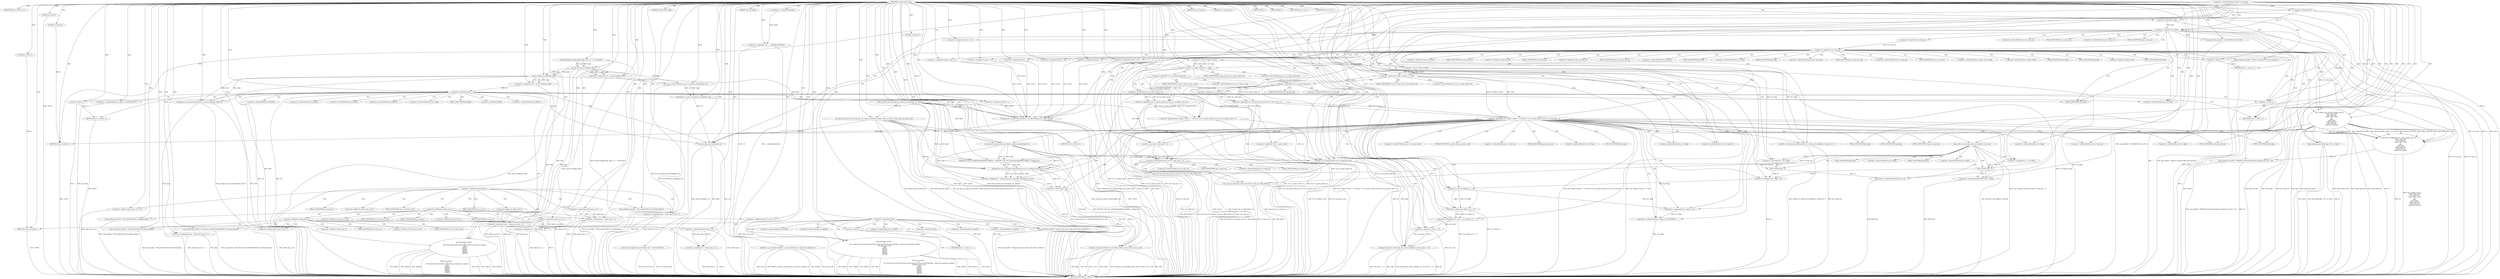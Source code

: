 digraph hostapd_notif_assoc {  
"1000112" [label = "(METHOD,hostapd_notif_assoc)" ]
"1000611" [label = "(METHOD_RETURN,int __cdecl)" ]
"1000113" [label = "(PARAM,hostapd_data *hapd)" ]
"1000114" [label = "(PARAM,const u8 *addr)" ]
"1000115" [label = "(PARAM,const u8 *req_ies)" ]
"1000116" [label = "(PARAM,size_t req_ies_len)" ]
"1000117" [label = "(PARAM,int reassoc)" ]
"1000130" [label = "(<operator>.assignment,v19 = __readfsqword(0x28u))" ]
"1000132" [label = "(__readfsqword,__readfsqword(0x28u))" ]
"1000135" [label = "(<operator>.logicalNot,!addr)" ]
"1000138" [label = "(wpa_printf,wpa_printf(2, \"hostapd_notif_assoc: Skip event with no address\"))" ]
"1000141" [label = "(RETURN,return -1;,return -1;)" ]
"1000142" [label = "(<operator>.minus,-1)" ]
"1000145" [label = "(wpa_printf,wpa_printf(\n      2,\n      \"%s: Invalid SA=%02x:%02x:%02x:%02x:%02x:%02x in received indication - ignore this indication silently\",\n      \"hostapd_notif_assoc\",\n      *addr,\n      addr[1],\n      addr[2],\n      addr[3],\n      addr[4],\n      addr[5]))" ]
"1000166" [label = "(RETURN,return 0;,return 0;)" ]
"1000167" [label = "(LITERAL,0,return 0;)" ]
"1000168" [label = "(hostapd_logger,hostapd_logger(hapd, addr, 1u, 2, \"associated\"))" ]
"1000174" [label = "(ieee802_11_parse_elems,ieee802_11_parse_elems(req_ies, req_ies_len, &elems, 0))" ]
"1000185" [label = "(<operator>.assignment,ie = elems.wps_ie - 2)" ]
"1000187" [label = "(<operator>.subtraction,elems.wps_ie - 2)" ]
"1000192" [label = "(<operator>.assignment,ielen = elems.wps_ie_len + 2)" ]
"1000194" [label = "(<operator>.addition,elems.wps_ie_len + 2)" ]
"1000199" [label = "(wpa_printf,wpa_printf(2, \"STA included WPS IE in (Re)AssocReq\"))" ]
"1000208" [label = "(<operator>.assignment,ie = elems.rsn_ie - 2)" ]
"1000210" [label = "(<operator>.subtraction,elems.rsn_ie - 2)" ]
"1000215" [label = "(<operator>.assignment,ielen = elems.rsn_ie_len + 2)" ]
"1000217" [label = "(<operator>.addition,elems.rsn_ie_len + 2)" ]
"1000222" [label = "(wpa_printf,wpa_printf(2, \"STA included RSN IE in (Re)AssocReq\"))" ]
"1000231" [label = "(<operator>.assignment,ie = elems.wpa_ie - 2)" ]
"1000233" [label = "(<operator>.subtraction,elems.wpa_ie - 2)" ]
"1000238" [label = "(<operator>.assignment,ielen = elems.wpa_ie_len + 2)" ]
"1000240" [label = "(<operator>.addition,elems.wpa_ie_len + 2)" ]
"1000245" [label = "(wpa_printf,wpa_printf(2, \"STA included WPA IE in (Re)AssocReq\"))" ]
"1000250" [label = "(IDENTIFIER,L,)" ]
"1000251" [label = "(IDENTIFIER,L,)" ]
"1000252" [label = "(wpa_printf,wpa_printf(2, \"STA did not include WPS/RSN/WPA IE in (Re)AssocReq\"))" ]
"1000255" [label = "(<operator>.assignment,sta = ap_get_sta(hapd, addr))" ]
"1000257" [label = "(ap_get_sta,ap_get_sta(hapd, addr))" ]
"1000261" [label = "(IDENTIFIER,sta,if ( sta ))" ]
"1000263" [label = "(ap_sta_no_session_timeout,ap_sta_no_session_timeout(hapd, sta))" ]
"1000266" [label = "(accounting_sta_stop,accounting_sta_stop(hapd, sta))" ]
"1000269" [label = "(<operator>.assignment,sta->timeout_next = STA_NULLFUNC)" ]
"1000276" [label = "(<operator>.assignment,sta = ap_sta_add(hapd, addr))" ]
"1000278" [label = "(ap_sta_add,ap_sta_add(hapd, addr))" ]
"1000282" [label = "(<operator>.logicalNot,!sta)" ]
"1000285" [label = "(hostapd_drv_sta_disassoc,hostapd_drv_sta_disassoc(hapd, addr, 5))" ]
"1000289" [label = "(RETURN,return -1;,return -1;)" ]
"1000290" [label = "(<operator>.minus,-1)" ]
"1000292" [label = "(<operators>.assignmentAnd,sta->flags &= 0xFFFECFFF)" ]
"1000298" [label = "(wpa_printf,wpa_printf(\n      3,\n      \"STA %02x:%02x:%02x:%02x:%02x:%02x not allowed to connect\",\n      *addr,\n      addr[1],\n      addr[2],\n      addr[3],\n      addr[4],\n      addr[5]))" ]
"1000318" [label = "(<operator>.assignment,reason = 1)" ]
"1000322" [label = "(hostapd_drv_sta_disassoc,hostapd_drv_sta_disassoc(hapd, sta->addr, reason))" ]
"1000328" [label = "(ap_free_sta,ap_free_sta(hapd, sta))" ]
"1000331" [label = "(RETURN,return -1;,return -1;)" ]
"1000332" [label = "(<operator>.minus,-1)" ]
"1000334" [label = "(mbo_ap_check_sta_assoc,mbo_ap_check_sta_assoc(hapd, sta, &elems))" ]
"1000339" [label = "(ap_copy_sta_supp_op_classes,ap_copy_sta_supp_op_classes(sta, elems.supp_op_classes, elems.supp_op_classes_len))" ]
"1000355" [label = "(<operator>.logicalOr,!ie || !ielen)" ]
"1000356" [label = "(<operator>.logicalNot,!ie)" ]
"1000358" [label = "(<operator>.logicalNot,!ielen)" ]
"1000361" [label = "(wpa_printf,wpa_printf(2, \"No WPA/RSN IE from STA\"))" ]
"1000364" [label = "(<operator>.assignment,reason = 13)" ]
"1000369" [label = "(<operator>.logicalNot,!sta->wpa_sm)" ]
"1000374" [label = "(<operator>.logicalNot,!sta->wpa_sm)" ]
"1000379" [label = "(wpa_printf,wpa_printf(5, \"Failed to initialize WPA state machine\"))" ]
"1000382" [label = "(RETURN,return -1;,return -1;)" ]
"1000383" [label = "(<operator>.minus,-1)" ]
"1000385" [label = "(<operator>.assignment,res = wpa_validate_wpa_ie(\n            hapd->wpa_auth,\n            sta->wpa_sm,\n            hapd->iface->freq,\n            ie,\n            ielen,\n            elems.mdie,\n            elems.mdie_len,\n            elems.owe_dh,\n            elems.owe_dh_len))" ]
"1000387" [label = "(wpa_validate_wpa_ie,wpa_validate_wpa_ie(\n            hapd->wpa_auth,\n            sta->wpa_sm,\n            hapd->iface->freq,\n            ie,\n            ielen,\n            elems.mdie,\n            elems.mdie_len,\n            elems.owe_dh,\n            elems.owe_dh_len))" ]
"1000414" [label = "(IDENTIFIER,res,if ( res ))" ]
"1000416" [label = "(wpa_printf,wpa_printf(2, \"WPA/RSN information element rejected? (res %u)\", res))" ]
"1000420" [label = "(wpa_hexdump,wpa_hexdump(2, \"IE\", ie, ielen))" ]
"1000426" [label = "(IDENTIFIER,res,switch ( res ))" ]
"1000429" [label = "(<operator>.assignment,reason = 18)" ]
"1000434" [label = "(<operator>.assignment,reason = 19)" ]
"1000439" [label = "(<operator>.assignment,reason = 20)" ]
"1000444" [label = "(<operator>.assignment,reason = 13)" ]
"1000449" [label = "(<operator>.assignment,reason = 24)" ]
"1000454" [label = "(<operator>.assignment,reason = 13)" ]
"1000460" [label = "(<operator>.logicalAnd,(sta->flags & 0x402) == 1026 && !sta->sa_query_timed_out && sta->sa_query_count > 0)" ]
"1000461" [label = "(<operator>.equals,(sta->flags & 0x402) == 1026)" ]
"1000462" [label = "(<operator>.and,sta->flags & 0x402)" ]
"1000468" [label = "(<operator>.logicalAnd,!sta->sa_query_timed_out && sta->sa_query_count > 0)" ]
"1000469" [label = "(<operator>.logicalNot,!sta->sa_query_timed_out)" ]
"1000473" [label = "(<operator>.greaterThan,sta->sa_query_count > 0)" ]
"1000478" [label = "(ap_check_sa_query_timeout,ap_check_sa_query_timeout(hapd, sta))" ]
"1000482" [label = "(<operator>.logicalAnd,(sta->flags & 0x402) == 1026 && !sta->sa_query_timed_out && sta->auth_alg != 2)" ]
"1000483" [label = "(<operator>.equals,(sta->flags & 0x402) == 1026)" ]
"1000484" [label = "(<operator>.and,sta->flags & 0x402)" ]
"1000490" [label = "(<operator>.logicalAnd,!sta->sa_query_timed_out && sta->auth_alg != 2)" ]
"1000491" [label = "(<operator>.logicalNot,!sta->sa_query_timed_out)" ]
"1000495" [label = "(<operator>.notEquals,sta->auth_alg != 2)" ]
"1000502" [label = "(<operator>.logicalNot,!sta->sa_query_count)" ]
"1000506" [label = "(ZNSaISt13_Rb_tree_nodeISt4pairIKjlEEEC2ERKS4__0,ZNSaISt13_Rb_tree_nodeISt4pairIKjlEEEC2ERKS4__0(hapd, sta))" ]
"1000509" [label = "(<operator>.assignment,p = hostapd_eid_assoc_comeback_time(hapd, sta, buf))" ]
"1000511" [label = "(hostapd_eid_assoc_comeback_time,hostapd_eid_assoc_comeback_time(hapd, sta, buf))" ]
"1000515" [label = "(hostapd_sta_assoc,hostapd_sta_assoc(hapd, addr, reassoc, 0x1Eu, buf, p - buf))" ]
"1000521" [label = "(<operator>.subtraction,p - buf)" ]
"1000524" [label = "(RETURN,return 0;,return 0;)" ]
"1000525" [label = "(LITERAL,0,return 0;)" ]
"1000527" [label = "(wpa_auth_uses_mfp,wpa_auth_uses_mfp(sta->wpa_sm))" ]
"1000532" [label = "(<operator>.assignment,v6 = sta->flags)" ]
"1000537" [label = "(<operators>.assignmentOr,BYTE1(v6) |= 4u)" ]
"1000538" [label = "(BYTE1,BYTE1(v6))" ]
"1000543" [label = "(<operator>.assignment,v6 = sta->flags)" ]
"1000548" [label = "(<operators>.assignmentAnd,BYTE1(v6) &= 0xFBu)" ]
"1000549" [label = "(BYTE1,BYTE1(v6))" ]
"1000552" [label = "(<operator>.assignment,sta->flags = v6)" ]
"1000557" [label = "(<operator>.assignment,new_assoc = (sta->flags & 2) == 0)" ]
"1000559" [label = "(<operator>.equals,(sta->flags & 2) == 0)" ]
"1000560" [label = "(<operator>.and,sta->flags & 2)" ]
"1000566" [label = "(<operators>.assignmentOr,sta->flags |= 3u)" ]
"1000571" [label = "(<operators>.assignmentAnd,sta->flags &= 0xFFF7FFFF)" ]
"1000576" [label = "(hostapd_set_sta_flags,hostapd_set_sta_flags(hapd, sta))" ]
"1000580" [label = "(<operator>.logicalAnd,reassoc && sta->auth_alg == 2)" ]
"1000582" [label = "(<operator>.equals,sta->auth_alg == 2)" ]
"1000587" [label = "(wpa_auth_sm_event,wpa_auth_sm_event(sta->wpa_sm, WPA_ASSOC_FT))" ]
"1000593" [label = "(wpa_auth_sm_event,wpa_auth_sm_event(sta->wpa_sm, WPA_ASSOC))" ]
"1000598" [label = "(hostapd_new_assoc_sta,hostapd_new_assoc_sta(hapd, sta, new_assoc == 0))" ]
"1000601" [label = "(<operator>.equals,new_assoc == 0)" ]
"1000604" [label = "(ieee802_1x_notify_port_enabled,ieee802_1x_notify_port_enabled(sta->eapol_sm, 1))" ]
"1000609" [label = "(RETURN,return 0;,return 0;)" ]
"1000610" [label = "(LITERAL,0,return 0;)" ]
"1000149" [label = "(<operator>.indirection,*addr)" ]
"1000151" [label = "(<operator>.indirectIndexAccess,addr[1])" ]
"1000154" [label = "(<operator>.indirectIndexAccess,addr[2])" ]
"1000157" [label = "(<operator>.indirectIndexAccess,addr[3])" ]
"1000160" [label = "(<operator>.indirectIndexAccess,addr[4])" ]
"1000163" [label = "(<operator>.indirectIndexAccess,addr[5])" ]
"1000181" [label = "(<operator>.fieldAccess,elems.wps_ie)" ]
"1000188" [label = "(<operator>.fieldAccess,elems.wps_ie)" ]
"1000190" [label = "(FIELD_IDENTIFIER,wps_ie,wps_ie)" ]
"1000195" [label = "(<operator>.fieldAccess,elems.wps_ie_len)" ]
"1000197" [label = "(FIELD_IDENTIFIER,wps_ie_len,wps_ie_len)" ]
"1000204" [label = "(<operator>.fieldAccess,elems.rsn_ie)" ]
"1000206" [label = "(FIELD_IDENTIFIER,rsn_ie,rsn_ie)" ]
"1000211" [label = "(<operator>.fieldAccess,elems.rsn_ie)" ]
"1000213" [label = "(FIELD_IDENTIFIER,rsn_ie,rsn_ie)" ]
"1000218" [label = "(<operator>.fieldAccess,elems.rsn_ie_len)" ]
"1000220" [label = "(FIELD_IDENTIFIER,rsn_ie_len,rsn_ie_len)" ]
"1000227" [label = "(<operator>.fieldAccess,elems.wpa_ie)" ]
"1000229" [label = "(FIELD_IDENTIFIER,wpa_ie,wpa_ie)" ]
"1000234" [label = "(<operator>.fieldAccess,elems.wpa_ie)" ]
"1000236" [label = "(FIELD_IDENTIFIER,wpa_ie,wpa_ie)" ]
"1000241" [label = "(<operator>.fieldAccess,elems.wpa_ie_len)" ]
"1000243" [label = "(FIELD_IDENTIFIER,wpa_ie_len,wpa_ie_len)" ]
"1000293" [label = "(<operator>.indirectFieldAccess,sta->flags)" ]
"1000295" [label = "(FIELD_IDENTIFIER,flags,flags)" ]
"1000301" [label = "(<operator>.indirection,*addr)" ]
"1000303" [label = "(<operator>.indirectIndexAccess,addr[1])" ]
"1000306" [label = "(<operator>.indirectIndexAccess,addr[2])" ]
"1000309" [label = "(<operator>.indirectIndexAccess,addr[3])" ]
"1000312" [label = "(<operator>.indirectIndexAccess,addr[4])" ]
"1000315" [label = "(<operator>.indirectIndexAccess,addr[5])" ]
"1000324" [label = "(<operator>.indirectFieldAccess,sta->addr)" ]
"1000326" [label = "(FIELD_IDENTIFIER,addr,addr)" ]
"1000348" [label = "(<operator>.indirectFieldAccess,hapd->conf->wpa)" ]
"1000370" [label = "(<operator>.indirectFieldAccess,sta->wpa_sm)" ]
"1000372" [label = "(FIELD_IDENTIFIER,wpa_sm,wpa_sm)" ]
"1000375" [label = "(<operator>.indirectFieldAccess,sta->wpa_sm)" ]
"1000377" [label = "(FIELD_IDENTIFIER,wpa_sm,wpa_sm)" ]
"1000388" [label = "(<operator>.indirectFieldAccess,hapd->wpa_auth)" ]
"1000390" [label = "(FIELD_IDENTIFIER,wpa_auth,wpa_auth)" ]
"1000391" [label = "(<operator>.indirectFieldAccess,sta->wpa_sm)" ]
"1000393" [label = "(FIELD_IDENTIFIER,wpa_sm,wpa_sm)" ]
"1000394" [label = "(<operator>.indirectFieldAccess,hapd->iface->freq)" ]
"1000395" [label = "(<operator>.indirectFieldAccess,hapd->iface)" ]
"1000397" [label = "(FIELD_IDENTIFIER,iface,iface)" ]
"1000398" [label = "(FIELD_IDENTIFIER,freq,freq)" ]
"1000401" [label = "(<operator>.fieldAccess,elems.mdie)" ]
"1000403" [label = "(FIELD_IDENTIFIER,mdie,mdie)" ]
"1000404" [label = "(<operator>.fieldAccess,elems.mdie_len)" ]
"1000406" [label = "(FIELD_IDENTIFIER,mdie_len,mdie_len)" ]
"1000407" [label = "(<operator>.fieldAccess,elems.owe_dh)" ]
"1000409" [label = "(FIELD_IDENTIFIER,owe_dh,owe_dh)" ]
"1000410" [label = "(<operator>.fieldAccess,elems.owe_dh_len)" ]
"1000412" [label = "(FIELD_IDENTIFIER,owe_dh_len,owe_dh_len)" ]
"1000463" [label = "(<operator>.indirectFieldAccess,sta->flags)" ]
"1000465" [label = "(FIELD_IDENTIFIER,flags,flags)" ]
"1000470" [label = "(<operator>.indirectFieldAccess,sta->sa_query_timed_out)" ]
"1000472" [label = "(FIELD_IDENTIFIER,sa_query_timed_out,sa_query_timed_out)" ]
"1000474" [label = "(<operator>.indirectFieldAccess,sta->sa_query_count)" ]
"1000476" [label = "(FIELD_IDENTIFIER,sa_query_count,sa_query_count)" ]
"1000485" [label = "(<operator>.indirectFieldAccess,sta->flags)" ]
"1000487" [label = "(FIELD_IDENTIFIER,flags,flags)" ]
"1000492" [label = "(<operator>.indirectFieldAccess,sta->sa_query_timed_out)" ]
"1000494" [label = "(FIELD_IDENTIFIER,sa_query_timed_out,sa_query_timed_out)" ]
"1000496" [label = "(<operator>.indirectFieldAccess,sta->auth_alg)" ]
"1000498" [label = "(FIELD_IDENTIFIER,auth_alg,auth_alg)" ]
"1000503" [label = "(<operator>.indirectFieldAccess,sta->sa_query_count)" ]
"1000505" [label = "(FIELD_IDENTIFIER,sa_query_count,sa_query_count)" ]
"1000528" [label = "(<operator>.indirectFieldAccess,sta->wpa_sm)" ]
"1000530" [label = "(FIELD_IDENTIFIER,wpa_sm,wpa_sm)" ]
"1000534" [label = "(<operator>.indirectFieldAccess,sta->flags)" ]
"1000536" [label = "(FIELD_IDENTIFIER,flags,flags)" ]
"1000545" [label = "(<operator>.indirectFieldAccess,sta->flags)" ]
"1000547" [label = "(FIELD_IDENTIFIER,flags,flags)" ]
"1000553" [label = "(<operator>.indirectFieldAccess,sta->flags)" ]
"1000555" [label = "(FIELD_IDENTIFIER,flags,flags)" ]
"1000561" [label = "(<operator>.indirectFieldAccess,sta->flags)" ]
"1000563" [label = "(FIELD_IDENTIFIER,flags,flags)" ]
"1000567" [label = "(<operator>.indirectFieldAccess,sta->flags)" ]
"1000569" [label = "(FIELD_IDENTIFIER,flags,flags)" ]
"1000572" [label = "(<operator>.indirectFieldAccess,sta->flags)" ]
"1000574" [label = "(FIELD_IDENTIFIER,flags,flags)" ]
"1000583" [label = "(<operator>.indirectFieldAccess,sta->auth_alg)" ]
"1000585" [label = "(FIELD_IDENTIFIER,auth_alg,auth_alg)" ]
"1000588" [label = "(<operator>.indirectFieldAccess,sta->wpa_sm)" ]
"1000590" [label = "(FIELD_IDENTIFIER,wpa_sm,wpa_sm)" ]
"1000594" [label = "(<operator>.indirectFieldAccess,sta->wpa_sm)" ]
"1000596" [label = "(FIELD_IDENTIFIER,wpa_sm,wpa_sm)" ]
"1000605" [label = "(<operator>.indirectFieldAccess,sta->eapol_sm)" ]
"1000607" [label = "(FIELD_IDENTIFIER,eapol_sm,eapol_sm)" ]
  "1000382" -> "1000611"  [ label = "DDG: <RET>"] 
  "1000141" -> "1000611"  [ label = "DDG: <RET>"] 
  "1000166" -> "1000611"  [ label = "DDG: <RET>"] 
  "1000609" -> "1000611"  [ label = "DDG: <RET>"] 
  "1000331" -> "1000611"  [ label = "DDG: <RET>"] 
  "1000524" -> "1000611"  [ label = "DDG: <RET>"] 
  "1000289" -> "1000611"  [ label = "DDG: <RET>"] 
  "1000527" -> "1000611"  [ label = "DDG: wpa_auth_uses_mfp(sta->wpa_sm)"] 
  "1000548" -> "1000611"  [ label = "DDG: BYTE1(v6)"] 
  "1000322" -> "1000611"  [ label = "DDG: reason"] 
  "1000135" -> "1000611"  [ label = "DDG: addr"] 
  "1000416" -> "1000611"  [ label = "DDG: wpa_printf(2, \"WPA/RSN information element rejected? (res %u)\", res)"] 
  "1000217" -> "1000611"  [ label = "DDG: elems.rsn_ie_len"] 
  "1000468" -> "1000611"  [ label = "DDG: !sta->sa_query_timed_out"] 
  "1000192" -> "1000611"  [ label = "DDG: elems.wps_ie_len + 2"] 
  "1000580" -> "1000611"  [ label = "DDG: sta->auth_alg == 2"] 
  "1000490" -> "1000611"  [ label = "DDG: sta->auth_alg != 2"] 
  "1000515" -> "1000611"  [ label = "DDG: reassoc"] 
  "1000387" -> "1000611"  [ label = "DDG: hapd->iface->freq"] 
  "1000580" -> "1000611"  [ label = "DDG: reassoc"] 
  "1000598" -> "1000611"  [ label = "DDG: sta"] 
  "1000420" -> "1000611"  [ label = "DDG: ielen"] 
  "1000374" -> "1000611"  [ label = "DDG: !sta->wpa_sm"] 
  "1000502" -> "1000611"  [ label = "DDG: !sta->sa_query_count"] 
  "1000387" -> "1000611"  [ label = "DDG: elems.owe_dh"] 
  "1000334" -> "1000611"  [ label = "DDG: hapd"] 
  "1000322" -> "1000611"  [ label = "DDG: hostapd_drv_sta_disassoc(hapd, sta->addr, reason)"] 
  "1000199" -> "1000611"  [ label = "DDG: wpa_printf(2, \"STA included WPS IE in (Re)AssocReq\")"] 
  "1000145" -> "1000611"  [ label = "DDG: addr[5]"] 
  "1000117" -> "1000611"  [ label = "DDG: reassoc"] 
  "1000495" -> "1000611"  [ label = "DDG: sta->auth_alg"] 
  "1000478" -> "1000611"  [ label = "DDG: ap_check_sa_query_timeout(hapd, sta)"] 
  "1000238" -> "1000611"  [ label = "DDG: ielen"] 
  "1000420" -> "1000611"  [ label = "DDG: wpa_hexdump(2, \"IE\", ie, ielen)"] 
  "1000339" -> "1000611"  [ label = "DDG: elems.supp_op_classes_len"] 
  "1000328" -> "1000611"  [ label = "DDG: sta"] 
  "1000257" -> "1000611"  [ label = "DDG: addr"] 
  "1000515" -> "1000611"  [ label = "DDG: hostapd_sta_assoc(hapd, addr, reassoc, 0x1Eu, buf, p - buf)"] 
  "1000174" -> "1000611"  [ label = "DDG: ieee802_11_parse_elems(req_ies, req_ies_len, &elems, 0)"] 
  "1000601" -> "1000611"  [ label = "DDG: new_assoc"] 
  "1000460" -> "1000611"  [ label = "DDG: !sta->sa_query_timed_out && sta->sa_query_count > 0"] 
  "1000231" -> "1000611"  [ label = "DDG: elems.wpa_ie - 2"] 
  "1000334" -> "1000611"  [ label = "DDG: &elems"] 
  "1000515" -> "1000611"  [ label = "DDG: addr"] 
  "1000537" -> "1000611"  [ label = "DDG: BYTE1(v6)"] 
  "1000142" -> "1000611"  [ label = "DDG: -1"] 
  "1000593" -> "1000611"  [ label = "DDG: sta->wpa_sm"] 
  "1000557" -> "1000611"  [ label = "DDG: (sta->flags & 2) == 0"] 
  "1000604" -> "1000611"  [ label = "DDG: sta->eapol_sm"] 
  "1000145" -> "1000611"  [ label = "DDG: addr[3]"] 
  "1000215" -> "1000611"  [ label = "DDG: elems.rsn_ie_len + 2"] 
  "1000334" -> "1000611"  [ label = "DDG: mbo_ap_check_sta_assoc(hapd, sta, &elems)"] 
  "1000210" -> "1000611"  [ label = "DDG: elems.rsn_ie"] 
  "1000387" -> "1000611"  [ label = "DDG: elems.mdie"] 
  "1000290" -> "1000611"  [ label = "DDG: -1"] 
  "1000482" -> "1000611"  [ label = "DDG: (sta->flags & 0x402) == 1026 && !sta->sa_query_timed_out && sta->auth_alg != 2"] 
  "1000593" -> "1000611"  [ label = "DDG: WPA_ASSOC"] 
  "1000233" -> "1000611"  [ label = "DDG: elems.wpa_ie"] 
  "1000482" -> "1000611"  [ label = "DDG: (sta->flags & 0x402) == 1026"] 
  "1000282" -> "1000611"  [ label = "DDG: sta"] 
  "1000355" -> "1000611"  [ label = "DDG: !ie || !ielen"] 
  "1000298" -> "1000611"  [ label = "DDG: wpa_printf(\n      3,\n      \"STA %02x:%02x:%02x:%02x:%02x:%02x not allowed to connect\",\n      *addr,\n      addr[1],\n      addr[2],\n      addr[3],\n      addr[4],\n      addr[5])"] 
  "1000355" -> "1000611"  [ label = "DDG: !ie"] 
  "1000298" -> "1000611"  [ label = "DDG: *addr"] 
  "1000387" -> "1000611"  [ label = "DDG: sta->wpa_sm"] 
  "1000269" -> "1000611"  [ label = "DDG: sta->timeout_next"] 
  "1000266" -> "1000611"  [ label = "DDG: accounting_sta_stop(hapd, sta)"] 
  "1000387" -> "1000611"  [ label = "DDG: ielen"] 
  "1000587" -> "1000611"  [ label = "DDG: sta->wpa_sm"] 
  "1000240" -> "1000611"  [ label = "DDG: elems.wpa_ie_len"] 
  "1000339" -> "1000611"  [ label = "DDG: elems.supp_op_classes"] 
  "1000511" -> "1000611"  [ label = "DDG: sta"] 
  "1000385" -> "1000611"  [ label = "DDG: wpa_validate_wpa_ie(\n            hapd->wpa_auth,\n            sta->wpa_sm,\n            hapd->iface->freq,\n            ie,\n            ielen,\n            elems.mdie,\n            elems.mdie_len,\n            elems.owe_dh,\n            elems.owe_dh_len)"] 
  "1000145" -> "1000611"  [ label = "DDG: *addr"] 
  "1000576" -> "1000611"  [ label = "DDG: hostapd_set_sta_flags(hapd, sta)"] 
  "1000282" -> "1000611"  [ label = "DDG: !sta"] 
  "1000416" -> "1000611"  [ label = "DDG: res"] 
  "1000521" -> "1000611"  [ label = "DDG: p"] 
  "1000506" -> "1000611"  [ label = "DDG: ZNSaISt13_Rb_tree_nodeISt4pairIKjlEEEC2ERKS4__0(hapd, sta)"] 
  "1000387" -> "1000611"  [ label = "DDG: elems.owe_dh_len"] 
  "1000263" -> "1000611"  [ label = "DDG: ap_sta_no_session_timeout(hapd, sta)"] 
  "1000587" -> "1000611"  [ label = "DDG: WPA_ASSOC_FT"] 
  "1000598" -> "1000611"  [ label = "DDG: new_assoc == 0"] 
  "1000138" -> "1000611"  [ label = "DDG: wpa_printf(2, \"hostapd_notif_assoc: Skip event with no address\")"] 
  "1000292" -> "1000611"  [ label = "DDG: sta->flags"] 
  "1000482" -> "1000611"  [ label = "DDG: !sta->sa_query_timed_out && sta->auth_alg != 2"] 
  "1000231" -> "1000611"  [ label = "DDG: ie"] 
  "1000469" -> "1000611"  [ label = "DDG: sta->sa_query_timed_out"] 
  "1000361" -> "1000611"  [ label = "DDG: wpa_printf(2, \"No WPA/RSN IE from STA\")"] 
  "1000358" -> "1000611"  [ label = "DDG: ielen"] 
  "1000222" -> "1000611"  [ label = "DDG: wpa_printf(2, \"STA included RSN IE in (Re)AssocReq\")"] 
  "1000515" -> "1000611"  [ label = "DDG: hapd"] 
  "1000582" -> "1000611"  [ label = "DDG: sta->auth_alg"] 
  "1000192" -> "1000611"  [ label = "DDG: ielen"] 
  "1000130" -> "1000611"  [ label = "DDG: v19"] 
  "1000379" -> "1000611"  [ label = "DDG: wpa_printf(5, \"Failed to initialize WPA state machine\")"] 
  "1000252" -> "1000611"  [ label = "DDG: wpa_printf(2, \"STA did not include WPS/RSN/WPA IE in (Re)AssocReq\")"] 
  "1000491" -> "1000611"  [ label = "DDG: sta->sa_query_timed_out"] 
  "1000285" -> "1000611"  [ label = "DDG: hapd"] 
  "1000298" -> "1000611"  [ label = "DDG: addr[1]"] 
  "1000593" -> "1000611"  [ label = "DDG: wpa_auth_sm_event(sta->wpa_sm, WPA_ASSOC)"] 
  "1000598" -> "1000611"  [ label = "DDG: hapd"] 
  "1000285" -> "1000611"  [ label = "DDG: addr"] 
  "1000515" -> "1000611"  [ label = "DDG: buf"] 
  "1000559" -> "1000611"  [ label = "DDG: sta->flags & 2"] 
  "1000502" -> "1000611"  [ label = "DDG: sta->sa_query_count"] 
  "1000332" -> "1000611"  [ label = "DDG: -1"] 
  "1000255" -> "1000611"  [ label = "DDG: ap_get_sta(hapd, addr)"] 
  "1000468" -> "1000611"  [ label = "DDG: sta->sa_query_count > 0"] 
  "1000208" -> "1000611"  [ label = "DDG: ie"] 
  "1000587" -> "1000611"  [ label = "DDG: wpa_auth_sm_event(sta->wpa_sm, WPA_ASSOC_FT)"] 
  "1000187" -> "1000611"  [ label = "DDG: elems.wps_ie"] 
  "1000298" -> "1000611"  [ label = "DDG: addr[5]"] 
  "1000387" -> "1000611"  [ label = "DDG: hapd->wpa_auth"] 
  "1000135" -> "1000611"  [ label = "DDG: !addr"] 
  "1000387" -> "1000611"  [ label = "DDG: elems.mdie_len"] 
  "1000490" -> "1000611"  [ label = "DDG: !sta->sa_query_timed_out"] 
  "1000420" -> "1000611"  [ label = "DDG: ie"] 
  "1000278" -> "1000611"  [ label = "DDG: addr"] 
  "1000298" -> "1000611"  [ label = "DDG: addr[2]"] 
  "1000328" -> "1000611"  [ label = "DDG: ap_free_sta(hapd, sta)"] 
  "1000185" -> "1000611"  [ label = "DDG: elems.wps_ie - 2"] 
  "1000328" -> "1000611"  [ label = "DDG: hapd"] 
  "1000269" -> "1000611"  [ label = "DDG: STA_NULLFUNC"] 
  "1000174" -> "1000611"  [ label = "DDG: &elems"] 
  "1000174" -> "1000611"  [ label = "DDG: req_ies_len"] 
  "1000483" -> "1000611"  [ label = "DDG: sta->flags & 0x402"] 
  "1000339" -> "1000611"  [ label = "DDG: ap_copy_sta_supp_op_classes(sta, elems.supp_op_classes, elems.supp_op_classes_len)"] 
  "1000374" -> "1000611"  [ label = "DDG: sta->wpa_sm"] 
  "1000276" -> "1000611"  [ label = "DDG: ap_sta_add(hapd, addr)"] 
  "1000145" -> "1000611"  [ label = "DDG: wpa_printf(\n      2,\n      \"%s: Invalid SA=%02x:%02x:%02x:%02x:%02x:%02x in received indication - ignore this indication silently\",\n      \"hostapd_notif_assoc\",\n      *addr,\n      addr[1],\n      addr[2],\n      addr[3],\n      addr[4],\n      addr[5])"] 
  "1000383" -> "1000611"  [ label = "DDG: -1"] 
  "1000356" -> "1000611"  [ label = "DDG: ie"] 
  "1000208" -> "1000611"  [ label = "DDG: elems.rsn_ie - 2"] 
  "1000598" -> "1000611"  [ label = "DDG: hostapd_new_assoc_sta(hapd, sta, new_assoc == 0)"] 
  "1000215" -> "1000611"  [ label = "DDG: ielen"] 
  "1000509" -> "1000611"  [ label = "DDG: hostapd_eid_assoc_comeback_time(hapd, sta, buf)"] 
  "1000387" -> "1000611"  [ label = "DDG: ie"] 
  "1000145" -> "1000611"  [ label = "DDG: addr[4]"] 
  "1000604" -> "1000611"  [ label = "DDG: ieee802_1x_notify_port_enabled(sta->eapol_sm, 1)"] 
  "1000339" -> "1000611"  [ label = "DDG: sta"] 
  "1000580" -> "1000611"  [ label = "DDG: reassoc && sta->auth_alg == 2"] 
  "1000298" -> "1000611"  [ label = "DDG: addr[3]"] 
  "1000515" -> "1000611"  [ label = "DDG: p - buf"] 
  "1000194" -> "1000611"  [ label = "DDG: elems.wps_ie_len"] 
  "1000473" -> "1000611"  [ label = "DDG: sta->sa_query_count"] 
  "1000174" -> "1000611"  [ label = "DDG: req_ies"] 
  "1000484" -> "1000611"  [ label = "DDG: sta->flags"] 
  "1000145" -> "1000611"  [ label = "DDG: addr[2]"] 
  "1000238" -> "1000611"  [ label = "DDG: elems.wpa_ie_len + 2"] 
  "1000322" -> "1000611"  [ label = "DDG: sta->addr"] 
  "1000245" -> "1000611"  [ label = "DDG: wpa_printf(2, \"STA included WPA IE in (Re)AssocReq\")"] 
  "1000571" -> "1000611"  [ label = "DDG: sta->flags"] 
  "1000355" -> "1000611"  [ label = "DDG: !ielen"] 
  "1000298" -> "1000611"  [ label = "DDG: addr[4]"] 
  "1000168" -> "1000611"  [ label = "DDG: hostapd_logger(hapd, addr, 1u, 2, \"associated\")"] 
  "1000385" -> "1000611"  [ label = "DDG: res"] 
  "1000145" -> "1000611"  [ label = "DDG: addr[1]"] 
  "1000185" -> "1000611"  [ label = "DDG: ie"] 
  "1000285" -> "1000611"  [ label = "DDG: hostapd_drv_sta_disassoc(hapd, addr, 5)"] 
  "1000552" -> "1000611"  [ label = "DDG: v6"] 
  "1000130" -> "1000611"  [ label = "DDG: __readfsqword(0x28u)"] 
  "1000460" -> "1000611"  [ label = "DDG: (sta->flags & 0x402) == 1026 && !sta->sa_query_timed_out && sta->sa_query_count > 0"] 
  "1000112" -> "1000113"  [ label = "DDG: "] 
  "1000112" -> "1000114"  [ label = "DDG: "] 
  "1000112" -> "1000115"  [ label = "DDG: "] 
  "1000112" -> "1000116"  [ label = "DDG: "] 
  "1000112" -> "1000117"  [ label = "DDG: "] 
  "1000132" -> "1000130"  [ label = "DDG: 0x28u"] 
  "1000112" -> "1000130"  [ label = "DDG: "] 
  "1000112" -> "1000132"  [ label = "DDG: "] 
  "1000112" -> "1000135"  [ label = "DDG: "] 
  "1000112" -> "1000138"  [ label = "DDG: "] 
  "1000142" -> "1000141"  [ label = "DDG: -1"] 
  "1000112" -> "1000142"  [ label = "DDG: "] 
  "1000112" -> "1000145"  [ label = "DDG: "] 
  "1000135" -> "1000145"  [ label = "DDG: addr"] 
  "1000167" -> "1000166"  [ label = "DDG: 0"] 
  "1000112" -> "1000166"  [ label = "DDG: "] 
  "1000112" -> "1000167"  [ label = "DDG: "] 
  "1000112" -> "1000168"  [ label = "DDG: "] 
  "1000112" -> "1000174"  [ label = "DDG: "] 
  "1000187" -> "1000185"  [ label = "DDG: elems.wps_ie"] 
  "1000187" -> "1000185"  [ label = "DDG: 2"] 
  "1000112" -> "1000185"  [ label = "DDG: "] 
  "1000112" -> "1000187"  [ label = "DDG: "] 
  "1000112" -> "1000192"  [ label = "DDG: "] 
  "1000112" -> "1000194"  [ label = "DDG: "] 
  "1000112" -> "1000199"  [ label = "DDG: "] 
  "1000210" -> "1000208"  [ label = "DDG: elems.rsn_ie"] 
  "1000210" -> "1000208"  [ label = "DDG: 2"] 
  "1000112" -> "1000208"  [ label = "DDG: "] 
  "1000112" -> "1000210"  [ label = "DDG: "] 
  "1000112" -> "1000215"  [ label = "DDG: "] 
  "1000112" -> "1000217"  [ label = "DDG: "] 
  "1000112" -> "1000222"  [ label = "DDG: "] 
  "1000233" -> "1000231"  [ label = "DDG: elems.wpa_ie"] 
  "1000233" -> "1000231"  [ label = "DDG: 2"] 
  "1000112" -> "1000231"  [ label = "DDG: "] 
  "1000112" -> "1000233"  [ label = "DDG: "] 
  "1000112" -> "1000238"  [ label = "DDG: "] 
  "1000112" -> "1000240"  [ label = "DDG: "] 
  "1000112" -> "1000245"  [ label = "DDG: "] 
  "1000112" -> "1000250"  [ label = "DDG: "] 
  "1000112" -> "1000251"  [ label = "DDG: "] 
  "1000112" -> "1000252"  [ label = "DDG: "] 
  "1000257" -> "1000255"  [ label = "DDG: hapd"] 
  "1000257" -> "1000255"  [ label = "DDG: addr"] 
  "1000112" -> "1000255"  [ label = "DDG: "] 
  "1000168" -> "1000257"  [ label = "DDG: hapd"] 
  "1000112" -> "1000257"  [ label = "DDG: "] 
  "1000168" -> "1000257"  [ label = "DDG: addr"] 
  "1000112" -> "1000261"  [ label = "DDG: "] 
  "1000257" -> "1000263"  [ label = "DDG: hapd"] 
  "1000112" -> "1000263"  [ label = "DDG: "] 
  "1000255" -> "1000263"  [ label = "DDG: sta"] 
  "1000263" -> "1000266"  [ label = "DDG: hapd"] 
  "1000112" -> "1000266"  [ label = "DDG: "] 
  "1000263" -> "1000266"  [ label = "DDG: sta"] 
  "1000112" -> "1000269"  [ label = "DDG: "] 
  "1000278" -> "1000276"  [ label = "DDG: hapd"] 
  "1000278" -> "1000276"  [ label = "DDG: addr"] 
  "1000112" -> "1000276"  [ label = "DDG: "] 
  "1000257" -> "1000278"  [ label = "DDG: hapd"] 
  "1000112" -> "1000278"  [ label = "DDG: "] 
  "1000257" -> "1000278"  [ label = "DDG: addr"] 
  "1000276" -> "1000282"  [ label = "DDG: sta"] 
  "1000112" -> "1000282"  [ label = "DDG: "] 
  "1000278" -> "1000285"  [ label = "DDG: hapd"] 
  "1000112" -> "1000285"  [ label = "DDG: "] 
  "1000278" -> "1000285"  [ label = "DDG: addr"] 
  "1000290" -> "1000289"  [ label = "DDG: -1"] 
  "1000112" -> "1000290"  [ label = "DDG: "] 
  "1000112" -> "1000292"  [ label = "DDG: "] 
  "1000112" -> "1000298"  [ label = "DDG: "] 
  "1000257" -> "1000298"  [ label = "DDG: addr"] 
  "1000278" -> "1000298"  [ label = "DDG: addr"] 
  "1000112" -> "1000318"  [ label = "DDG: "] 
  "1000266" -> "1000322"  [ label = "DDG: hapd"] 
  "1000334" -> "1000322"  [ label = "DDG: hapd"] 
  "1000278" -> "1000322"  [ label = "DDG: hapd"] 
  "1000112" -> "1000322"  [ label = "DDG: "] 
  "1000444" -> "1000322"  [ label = "DDG: reason"] 
  "1000318" -> "1000322"  [ label = "DDG: reason"] 
  "1000439" -> "1000322"  [ label = "DDG: reason"] 
  "1000454" -> "1000322"  [ label = "DDG: reason"] 
  "1000364" -> "1000322"  [ label = "DDG: reason"] 
  "1000449" -> "1000322"  [ label = "DDG: reason"] 
  "1000429" -> "1000322"  [ label = "DDG: reason"] 
  "1000434" -> "1000322"  [ label = "DDG: reason"] 
  "1000322" -> "1000328"  [ label = "DDG: hapd"] 
  "1000112" -> "1000328"  [ label = "DDG: "] 
  "1000282" -> "1000328"  [ label = "DDG: sta"] 
  "1000266" -> "1000328"  [ label = "DDG: sta"] 
  "1000339" -> "1000328"  [ label = "DDG: sta"] 
  "1000332" -> "1000331"  [ label = "DDG: -1"] 
  "1000112" -> "1000332"  [ label = "DDG: "] 
  "1000112" -> "1000334"  [ label = "DDG: "] 
  "1000334" -> "1000339"  [ label = "DDG: sta"] 
  "1000112" -> "1000339"  [ label = "DDG: "] 
  "1000356" -> "1000355"  [ label = "DDG: ie"] 
  "1000112" -> "1000356"  [ label = "DDG: "] 
  "1000358" -> "1000355"  [ label = "DDG: ielen"] 
  "1000112" -> "1000358"  [ label = "DDG: "] 
  "1000112" -> "1000361"  [ label = "DDG: "] 
  "1000112" -> "1000364"  [ label = "DDG: "] 
  "1000369" -> "1000374"  [ label = "DDG: sta->wpa_sm"] 
  "1000112" -> "1000379"  [ label = "DDG: "] 
  "1000383" -> "1000382"  [ label = "DDG: -1"] 
  "1000112" -> "1000383"  [ label = "DDG: "] 
  "1000387" -> "1000385"  [ label = "DDG: elems.owe_dh_len"] 
  "1000387" -> "1000385"  [ label = "DDG: hapd->wpa_auth"] 
  "1000387" -> "1000385"  [ label = "DDG: elems.mdie"] 
  "1000387" -> "1000385"  [ label = "DDG: ielen"] 
  "1000387" -> "1000385"  [ label = "DDG: ie"] 
  "1000387" -> "1000385"  [ label = "DDG: elems.owe_dh"] 
  "1000387" -> "1000385"  [ label = "DDG: hapd->iface->freq"] 
  "1000387" -> "1000385"  [ label = "DDG: elems.mdie_len"] 
  "1000387" -> "1000385"  [ label = "DDG: sta->wpa_sm"] 
  "1000112" -> "1000385"  [ label = "DDG: "] 
  "1000374" -> "1000387"  [ label = "DDG: sta->wpa_sm"] 
  "1000356" -> "1000387"  [ label = "DDG: ie"] 
  "1000112" -> "1000387"  [ label = "DDG: "] 
  "1000358" -> "1000387"  [ label = "DDG: ielen"] 
  "1000112" -> "1000414"  [ label = "DDG: "] 
  "1000112" -> "1000416"  [ label = "DDG: "] 
  "1000385" -> "1000416"  [ label = "DDG: res"] 
  "1000112" -> "1000420"  [ label = "DDG: "] 
  "1000387" -> "1000420"  [ label = "DDG: ie"] 
  "1000387" -> "1000420"  [ label = "DDG: ielen"] 
  "1000112" -> "1000426"  [ label = "DDG: "] 
  "1000112" -> "1000429"  [ label = "DDG: "] 
  "1000112" -> "1000434"  [ label = "DDG: "] 
  "1000112" -> "1000439"  [ label = "DDG: "] 
  "1000112" -> "1000444"  [ label = "DDG: "] 
  "1000112" -> "1000449"  [ label = "DDG: "] 
  "1000112" -> "1000454"  [ label = "DDG: "] 
  "1000461" -> "1000460"  [ label = "DDG: sta->flags & 0x402"] 
  "1000461" -> "1000460"  [ label = "DDG: 1026"] 
  "1000462" -> "1000461"  [ label = "DDG: sta->flags"] 
  "1000462" -> "1000461"  [ label = "DDG: 0x402"] 
  "1000112" -> "1000462"  [ label = "DDG: "] 
  "1000112" -> "1000461"  [ label = "DDG: "] 
  "1000468" -> "1000460"  [ label = "DDG: !sta->sa_query_timed_out"] 
  "1000468" -> "1000460"  [ label = "DDG: sta->sa_query_count > 0"] 
  "1000469" -> "1000468"  [ label = "DDG: sta->sa_query_timed_out"] 
  "1000473" -> "1000468"  [ label = "DDG: sta->sa_query_count"] 
  "1000473" -> "1000468"  [ label = "DDG: 0"] 
  "1000112" -> "1000473"  [ label = "DDG: "] 
  "1000334" -> "1000478"  [ label = "DDG: hapd"] 
  "1000112" -> "1000478"  [ label = "DDG: "] 
  "1000339" -> "1000478"  [ label = "DDG: sta"] 
  "1000483" -> "1000482"  [ label = "DDG: sta->flags & 0x402"] 
  "1000483" -> "1000482"  [ label = "DDG: 1026"] 
  "1000484" -> "1000483"  [ label = "DDG: sta->flags"] 
  "1000484" -> "1000483"  [ label = "DDG: 0x402"] 
  "1000462" -> "1000484"  [ label = "DDG: sta->flags"] 
  "1000112" -> "1000484"  [ label = "DDG: "] 
  "1000112" -> "1000483"  [ label = "DDG: "] 
  "1000490" -> "1000482"  [ label = "DDG: !sta->sa_query_timed_out"] 
  "1000490" -> "1000482"  [ label = "DDG: sta->auth_alg != 2"] 
  "1000491" -> "1000490"  [ label = "DDG: sta->sa_query_timed_out"] 
  "1000469" -> "1000491"  [ label = "DDG: sta->sa_query_timed_out"] 
  "1000495" -> "1000490"  [ label = "DDG: sta->auth_alg"] 
  "1000495" -> "1000490"  [ label = "DDG: 2"] 
  "1000112" -> "1000495"  [ label = "DDG: "] 
  "1000473" -> "1000502"  [ label = "DDG: sta->sa_query_count"] 
  "1000334" -> "1000506"  [ label = "DDG: hapd"] 
  "1000478" -> "1000506"  [ label = "DDG: hapd"] 
  "1000112" -> "1000506"  [ label = "DDG: "] 
  "1000478" -> "1000506"  [ label = "DDG: sta"] 
  "1000339" -> "1000506"  [ label = "DDG: sta"] 
  "1000511" -> "1000509"  [ label = "DDG: hapd"] 
  "1000511" -> "1000509"  [ label = "DDG: sta"] 
  "1000511" -> "1000509"  [ label = "DDG: buf"] 
  "1000112" -> "1000509"  [ label = "DDG: "] 
  "1000334" -> "1000511"  [ label = "DDG: hapd"] 
  "1000478" -> "1000511"  [ label = "DDG: hapd"] 
  "1000506" -> "1000511"  [ label = "DDG: hapd"] 
  "1000112" -> "1000511"  [ label = "DDG: "] 
  "1000478" -> "1000511"  [ label = "DDG: sta"] 
  "1000506" -> "1000511"  [ label = "DDG: sta"] 
  "1000339" -> "1000511"  [ label = "DDG: sta"] 
  "1000511" -> "1000515"  [ label = "DDG: hapd"] 
  "1000112" -> "1000515"  [ label = "DDG: "] 
  "1000521" -> "1000515"  [ label = "DDG: buf"] 
  "1000521" -> "1000515"  [ label = "DDG: p"] 
  "1000509" -> "1000521"  [ label = "DDG: p"] 
  "1000112" -> "1000521"  [ label = "DDG: "] 
  "1000511" -> "1000521"  [ label = "DDG: buf"] 
  "1000525" -> "1000524"  [ label = "DDG: 0"] 
  "1000112" -> "1000524"  [ label = "DDG: "] 
  "1000112" -> "1000525"  [ label = "DDG: "] 
  "1000387" -> "1000527"  [ label = "DDG: sta->wpa_sm"] 
  "1000484" -> "1000532"  [ label = "DDG: sta->flags"] 
  "1000112" -> "1000532"  [ label = "DDG: "] 
  "1000112" -> "1000537"  [ label = "DDG: "] 
  "1000538" -> "1000537"  [ label = "DDG: v6"] 
  "1000532" -> "1000538"  [ label = "DDG: v6"] 
  "1000112" -> "1000538"  [ label = "DDG: "] 
  "1000484" -> "1000543"  [ label = "DDG: sta->flags"] 
  "1000112" -> "1000543"  [ label = "DDG: "] 
  "1000112" -> "1000548"  [ label = "DDG: "] 
  "1000549" -> "1000548"  [ label = "DDG: v6"] 
  "1000543" -> "1000549"  [ label = "DDG: v6"] 
  "1000112" -> "1000549"  [ label = "DDG: "] 
  "1000538" -> "1000552"  [ label = "DDG: v6"] 
  "1000549" -> "1000552"  [ label = "DDG: v6"] 
  "1000112" -> "1000552"  [ label = "DDG: "] 
  "1000559" -> "1000557"  [ label = "DDG: sta->flags & 2"] 
  "1000559" -> "1000557"  [ label = "DDG: 0"] 
  "1000112" -> "1000557"  [ label = "DDG: "] 
  "1000560" -> "1000559"  [ label = "DDG: sta->flags"] 
  "1000560" -> "1000559"  [ label = "DDG: 2"] 
  "1000552" -> "1000560"  [ label = "DDG: sta->flags"] 
  "1000112" -> "1000560"  [ label = "DDG: "] 
  "1000112" -> "1000559"  [ label = "DDG: "] 
  "1000112" -> "1000566"  [ label = "DDG: "] 
  "1000560" -> "1000566"  [ label = "DDG: sta->flags"] 
  "1000112" -> "1000571"  [ label = "DDG: "] 
  "1000566" -> "1000571"  [ label = "DDG: sta->flags"] 
  "1000334" -> "1000576"  [ label = "DDG: hapd"] 
  "1000478" -> "1000576"  [ label = "DDG: hapd"] 
  "1000112" -> "1000576"  [ label = "DDG: "] 
  "1000478" -> "1000576"  [ label = "DDG: sta"] 
  "1000339" -> "1000576"  [ label = "DDG: sta"] 
  "1000112" -> "1000580"  [ label = "DDG: "] 
  "1000582" -> "1000580"  [ label = "DDG: sta->auth_alg"] 
  "1000582" -> "1000580"  [ label = "DDG: 2"] 
  "1000495" -> "1000582"  [ label = "DDG: sta->auth_alg"] 
  "1000112" -> "1000582"  [ label = "DDG: "] 
  "1000527" -> "1000587"  [ label = "DDG: sta->wpa_sm"] 
  "1000112" -> "1000587"  [ label = "DDG: "] 
  "1000527" -> "1000593"  [ label = "DDG: sta->wpa_sm"] 
  "1000112" -> "1000593"  [ label = "DDG: "] 
  "1000576" -> "1000598"  [ label = "DDG: hapd"] 
  "1000112" -> "1000598"  [ label = "DDG: "] 
  "1000576" -> "1000598"  [ label = "DDG: sta"] 
  "1000601" -> "1000598"  [ label = "DDG: new_assoc"] 
  "1000601" -> "1000598"  [ label = "DDG: 0"] 
  "1000557" -> "1000601"  [ label = "DDG: new_assoc"] 
  "1000112" -> "1000601"  [ label = "DDG: "] 
  "1000112" -> "1000604"  [ label = "DDG: "] 
  "1000610" -> "1000609"  [ label = "DDG: 0"] 
  "1000112" -> "1000609"  [ label = "DDG: "] 
  "1000112" -> "1000610"  [ label = "DDG: "] 
  "1000135" -> "1000142"  [ label = "CDG: "] 
  "1000135" -> "1000141"  [ label = "CDG: "] 
  "1000135" -> "1000138"  [ label = "CDG: "] 
  "1000135" -> "1000160"  [ label = "CDG: "] 
  "1000135" -> "1000157"  [ label = "CDG: "] 
  "1000135" -> "1000154"  [ label = "CDG: "] 
  "1000135" -> "1000151"  [ label = "CDG: "] 
  "1000135" -> "1000149"  [ label = "CDG: "] 
  "1000135" -> "1000145"  [ label = "CDG: "] 
  "1000135" -> "1000166"  [ label = "CDG: "] 
  "1000135" -> "1000163"  [ label = "CDG: "] 
  "1000181" -> "1000192"  [ label = "CDG: "] 
  "1000181" -> "1000190"  [ label = "CDG: "] 
  "1000181" -> "1000188"  [ label = "CDG: "] 
  "1000181" -> "1000187"  [ label = "CDG: "] 
  "1000181" -> "1000185"  [ label = "CDG: "] 
  "1000181" -> "1000206"  [ label = "CDG: "] 
  "1000181" -> "1000204"  [ label = "CDG: "] 
  "1000181" -> "1000199"  [ label = "CDG: "] 
  "1000181" -> "1000197"  [ label = "CDG: "] 
  "1000181" -> "1000195"  [ label = "CDG: "] 
  "1000181" -> "1000194"  [ label = "CDG: "] 
  "1000204" -> "1000208"  [ label = "CDG: "] 
  "1000204" -> "1000222"  [ label = "CDG: "] 
  "1000204" -> "1000220"  [ label = "CDG: "] 
  "1000204" -> "1000218"  [ label = "CDG: "] 
  "1000204" -> "1000217"  [ label = "CDG: "] 
  "1000204" -> "1000215"  [ label = "CDG: "] 
  "1000204" -> "1000213"  [ label = "CDG: "] 
  "1000204" -> "1000211"  [ label = "CDG: "] 
  "1000204" -> "1000210"  [ label = "CDG: "] 
  "1000204" -> "1000229"  [ label = "CDG: "] 
  "1000204" -> "1000227"  [ label = "CDG: "] 
  "1000227" -> "1000240"  [ label = "CDG: "] 
  "1000227" -> "1000238"  [ label = "CDG: "] 
  "1000227" -> "1000236"  [ label = "CDG: "] 
  "1000227" -> "1000234"  [ label = "CDG: "] 
  "1000227" -> "1000233"  [ label = "CDG: "] 
  "1000227" -> "1000231"  [ label = "CDG: "] 
  "1000227" -> "1000252"  [ label = "CDG: "] 
  "1000227" -> "1000245"  [ label = "CDG: "] 
  "1000227" -> "1000243"  [ label = "CDG: "] 
  "1000227" -> "1000241"  [ label = "CDG: "] 
  "1000282" -> "1000285"  [ label = "CDG: "] 
  "1000282" -> "1000303"  [ label = "CDG: "] 
  "1000282" -> "1000301"  [ label = "CDG: "] 
  "1000282" -> "1000298"  [ label = "CDG: "] 
  "1000282" -> "1000295"  [ label = "CDG: "] 
  "1000282" -> "1000293"  [ label = "CDG: "] 
  "1000282" -> "1000292"  [ label = "CDG: "] 
  "1000282" -> "1000290"  [ label = "CDG: "] 
  "1000282" -> "1000289"  [ label = "CDG: "] 
  "1000282" -> "1000318"  [ label = "CDG: "] 
  "1000282" -> "1000315"  [ label = "CDG: "] 
  "1000282" -> "1000312"  [ label = "CDG: "] 
  "1000282" -> "1000309"  [ label = "CDG: "] 
  "1000282" -> "1000306"  [ label = "CDG: "] 
  "1000282" -> "1000332"  [ label = "CDG: "] 
  "1000282" -> "1000331"  [ label = "CDG: "] 
  "1000282" -> "1000328"  [ label = "CDG: "] 
  "1000282" -> "1000326"  [ label = "CDG: "] 
  "1000282" -> "1000324"  [ label = "CDG: "] 
  "1000282" -> "1000322"  [ label = "CDG: "] 
  "1000348" -> "1000560"  [ label = "CDG: "] 
  "1000348" -> "1000559"  [ label = "CDG: "] 
  "1000348" -> "1000557"  [ label = "CDG: "] 
  "1000348" -> "1000576"  [ label = "CDG: "] 
  "1000348" -> "1000574"  [ label = "CDG: "] 
  "1000348" -> "1000572"  [ label = "CDG: "] 
  "1000348" -> "1000571"  [ label = "CDG: "] 
  "1000348" -> "1000569"  [ label = "CDG: "] 
  "1000348" -> "1000567"  [ label = "CDG: "] 
  "1000348" -> "1000566"  [ label = "CDG: "] 
  "1000348" -> "1000563"  [ label = "CDG: "] 
  "1000348" -> "1000561"  [ label = "CDG: "] 
  "1000348" -> "1000580"  [ label = "CDG: "] 
  "1000348" -> "1000607"  [ label = "CDG: "] 
  "1000348" -> "1000605"  [ label = "CDG: "] 
  "1000348" -> "1000604"  [ label = "CDG: "] 
  "1000348" -> "1000601"  [ label = "CDG: "] 
  "1000348" -> "1000598"  [ label = "CDG: "] 
  "1000348" -> "1000609"  [ label = "CDG: "] 
  "1000348" -> "1000356"  [ label = "CDG: "] 
  "1000348" -> "1000355"  [ label = "CDG: "] 
  "1000348" -> "1000585"  [ label = "CDG: "] 
  "1000348" -> "1000583"  [ label = "CDG: "] 
  "1000348" -> "1000582"  [ label = "CDG: "] 
  "1000355" -> "1000332"  [ label = "CDG: "] 
  "1000355" -> "1000331"  [ label = "CDG: "] 
  "1000355" -> "1000328"  [ label = "CDG: "] 
  "1000355" -> "1000326"  [ label = "CDG: "] 
  "1000355" -> "1000324"  [ label = "CDG: "] 
  "1000355" -> "1000322"  [ label = "CDG: "] 
  "1000355" -> "1000364"  [ label = "CDG: "] 
  "1000355" -> "1000361"  [ label = "CDG: "] 
  "1000355" -> "1000377"  [ label = "CDG: "] 
  "1000355" -> "1000375"  [ label = "CDG: "] 
  "1000355" -> "1000374"  [ label = "CDG: "] 
  "1000355" -> "1000372"  [ label = "CDG: "] 
  "1000355" -> "1000370"  [ label = "CDG: "] 
  "1000355" -> "1000369"  [ label = "CDG: "] 
  "1000356" -> "1000358"  [ label = "CDG: "] 
  "1000374" -> "1000383"  [ label = "CDG: "] 
  "1000374" -> "1000382"  [ label = "CDG: "] 
  "1000374" -> "1000379"  [ label = "CDG: "] 
  "1000374" -> "1000398"  [ label = "CDG: "] 
  "1000374" -> "1000397"  [ label = "CDG: "] 
  "1000374" -> "1000395"  [ label = "CDG: "] 
  "1000374" -> "1000394"  [ label = "CDG: "] 
  "1000374" -> "1000393"  [ label = "CDG: "] 
  "1000374" -> "1000391"  [ label = "CDG: "] 
  "1000374" -> "1000390"  [ label = "CDG: "] 
  "1000374" -> "1000388"  [ label = "CDG: "] 
  "1000374" -> "1000387"  [ label = "CDG: "] 
  "1000374" -> "1000385"  [ label = "CDG: "] 
  "1000374" -> "1000412"  [ label = "CDG: "] 
  "1000374" -> "1000410"  [ label = "CDG: "] 
  "1000374" -> "1000409"  [ label = "CDG: "] 
  "1000374" -> "1000407"  [ label = "CDG: "] 
  "1000374" -> "1000406"  [ label = "CDG: "] 
  "1000374" -> "1000404"  [ label = "CDG: "] 
  "1000374" -> "1000403"  [ label = "CDG: "] 
  "1000374" -> "1000401"  [ label = "CDG: "] 
  "1000374" -> "1000420"  [ label = "CDG: "] 
  "1000374" -> "1000463"  [ label = "CDG: "] 
  "1000374" -> "1000462"  [ label = "CDG: "] 
  "1000374" -> "1000461"  [ label = "CDG: "] 
  "1000374" -> "1000460"  [ label = "CDG: "] 
  "1000374" -> "1000465"  [ label = "CDG: "] 
  "1000374" -> "1000487"  [ label = "CDG: "] 
  "1000374" -> "1000485"  [ label = "CDG: "] 
  "1000374" -> "1000484"  [ label = "CDG: "] 
  "1000374" -> "1000483"  [ label = "CDG: "] 
  "1000374" -> "1000482"  [ label = "CDG: "] 
  "1000374" -> "1000332"  [ label = "CDG: "] 
  "1000374" -> "1000331"  [ label = "CDG: "] 
  "1000374" -> "1000328"  [ label = "CDG: "] 
  "1000374" -> "1000326"  [ label = "CDG: "] 
  "1000374" -> "1000324"  [ label = "CDG: "] 
  "1000374" -> "1000322"  [ label = "CDG: "] 
  "1000374" -> "1000416"  [ label = "CDG: "] 
  "1000374" -> "1000429"  [ label = "CDG: "] 
  "1000374" -> "1000444"  [ label = "CDG: "] 
  "1000374" -> "1000439"  [ label = "CDG: "] 
  "1000374" -> "1000434"  [ label = "CDG: "] 
  "1000374" -> "1000454"  [ label = "CDG: "] 
  "1000374" -> "1000449"  [ label = "CDG: "] 
  "1000460" -> "1000478"  [ label = "CDG: "] 
  "1000461" -> "1000472"  [ label = "CDG: "] 
  "1000461" -> "1000470"  [ label = "CDG: "] 
  "1000461" -> "1000469"  [ label = "CDG: "] 
  "1000461" -> "1000468"  [ label = "CDG: "] 
  "1000469" -> "1000476"  [ label = "CDG: "] 
  "1000469" -> "1000474"  [ label = "CDG: "] 
  "1000469" -> "1000473"  [ label = "CDG: "] 
  "1000482" -> "1000511"  [ label = "CDG: "] 
  "1000482" -> "1000509"  [ label = "CDG: "] 
  "1000482" -> "1000505"  [ label = "CDG: "] 
  "1000482" -> "1000503"  [ label = "CDG: "] 
  "1000482" -> "1000502"  [ label = "CDG: "] 
  "1000482" -> "1000528"  [ label = "CDG: "] 
  "1000482" -> "1000527"  [ label = "CDG: "] 
  "1000482" -> "1000524"  [ label = "CDG: "] 
  "1000482" -> "1000521"  [ label = "CDG: "] 
  "1000482" -> "1000515"  [ label = "CDG: "] 
  "1000482" -> "1000530"  [ label = "CDG: "] 
  "1000482" -> "1000560"  [ label = "CDG: "] 
  "1000482" -> "1000559"  [ label = "CDG: "] 
  "1000482" -> "1000557"  [ label = "CDG: "] 
  "1000482" -> "1000555"  [ label = "CDG: "] 
  "1000482" -> "1000553"  [ label = "CDG: "] 
  "1000482" -> "1000552"  [ label = "CDG: "] 
  "1000482" -> "1000576"  [ label = "CDG: "] 
  "1000482" -> "1000574"  [ label = "CDG: "] 
  "1000482" -> "1000572"  [ label = "CDG: "] 
  "1000482" -> "1000571"  [ label = "CDG: "] 
  "1000482" -> "1000569"  [ label = "CDG: "] 
  "1000482" -> "1000567"  [ label = "CDG: "] 
  "1000482" -> "1000566"  [ label = "CDG: "] 
  "1000482" -> "1000563"  [ label = "CDG: "] 
  "1000482" -> "1000561"  [ label = "CDG: "] 
  "1000482" -> "1000580"  [ label = "CDG: "] 
  "1000482" -> "1000607"  [ label = "CDG: "] 
  "1000482" -> "1000605"  [ label = "CDG: "] 
  "1000482" -> "1000604"  [ label = "CDG: "] 
  "1000482" -> "1000601"  [ label = "CDG: "] 
  "1000482" -> "1000598"  [ label = "CDG: "] 
  "1000482" -> "1000609"  [ label = "CDG: "] 
  "1000482" -> "1000585"  [ label = "CDG: "] 
  "1000482" -> "1000583"  [ label = "CDG: "] 
  "1000482" -> "1000582"  [ label = "CDG: "] 
  "1000483" -> "1000494"  [ label = "CDG: "] 
  "1000483" -> "1000492"  [ label = "CDG: "] 
  "1000483" -> "1000491"  [ label = "CDG: "] 
  "1000483" -> "1000490"  [ label = "CDG: "] 
  "1000491" -> "1000496"  [ label = "CDG: "] 
  "1000491" -> "1000495"  [ label = "CDG: "] 
  "1000491" -> "1000498"  [ label = "CDG: "] 
  "1000502" -> "1000506"  [ label = "CDG: "] 
  "1000527" -> "1000543"  [ label = "CDG: "] 
  "1000527" -> "1000538"  [ label = "CDG: "] 
  "1000527" -> "1000537"  [ label = "CDG: "] 
  "1000527" -> "1000536"  [ label = "CDG: "] 
  "1000527" -> "1000534"  [ label = "CDG: "] 
  "1000527" -> "1000532"  [ label = "CDG: "] 
  "1000527" -> "1000549"  [ label = "CDG: "] 
  "1000527" -> "1000548"  [ label = "CDG: "] 
  "1000527" -> "1000547"  [ label = "CDG: "] 
  "1000527" -> "1000545"  [ label = "CDG: "] 
  "1000580" -> "1000590"  [ label = "CDG: "] 
  "1000580" -> "1000588"  [ label = "CDG: "] 
  "1000580" -> "1000587"  [ label = "CDG: "] 
  "1000580" -> "1000596"  [ label = "CDG: "] 
  "1000580" -> "1000594"  [ label = "CDG: "] 
  "1000580" -> "1000593"  [ label = "CDG: "] 
}
